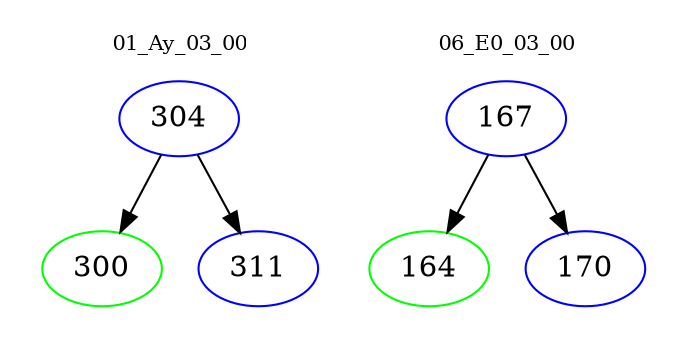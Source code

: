 digraph{
subgraph cluster_0 {
color = white
label = "01_Ay_03_00";
fontsize=10;
T0_304 [label="304", color="blue"]
T0_304 -> T0_300 [color="black"]
T0_300 [label="300", color="green"]
T0_304 -> T0_311 [color="black"]
T0_311 [label="311", color="blue"]
}
subgraph cluster_1 {
color = white
label = "06_E0_03_00";
fontsize=10;
T1_167 [label="167", color="blue"]
T1_167 -> T1_164 [color="black"]
T1_164 [label="164", color="green"]
T1_167 -> T1_170 [color="black"]
T1_170 [label="170", color="blue"]
}
}
